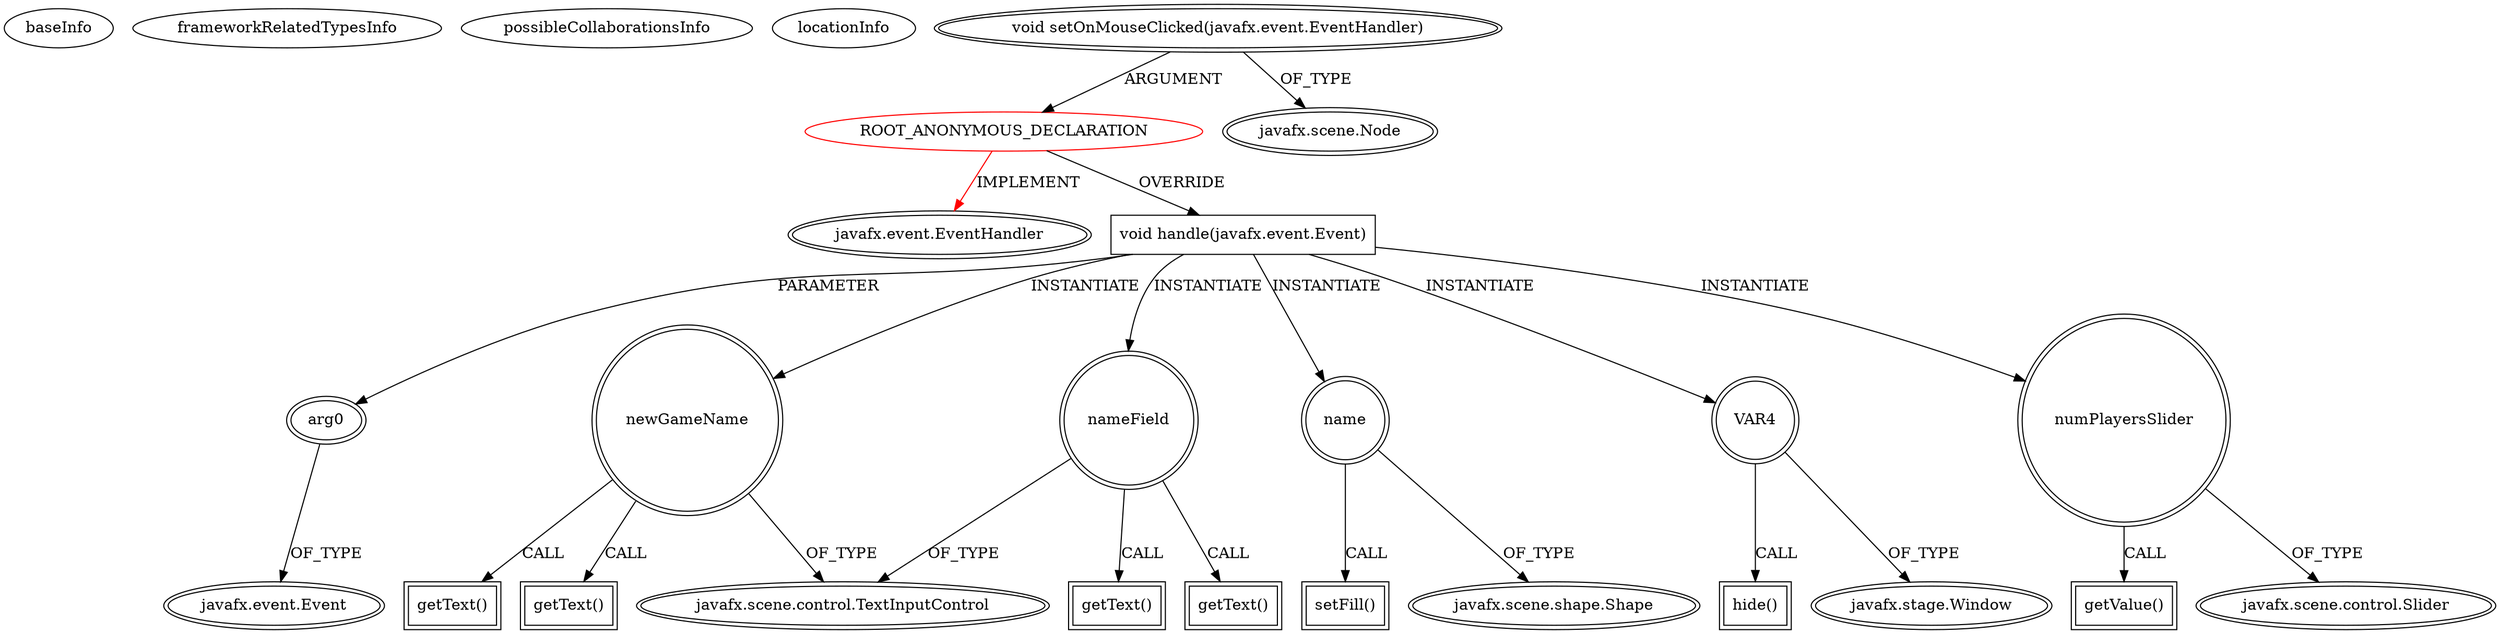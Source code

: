 digraph {
baseInfo[graphId=578,category="extension_graph",isAnonymous=true,possibleRelation=false]
frameworkRelatedTypesInfo[0="javafx.event.EventHandler"]
possibleCollaborationsInfo[]
locationInfo[projectName="JCake-CoupGameProgram",filePath="/JCake-CoupGameProgram/CoupGameProgram-master/src/game/remote/GameSelectionUI.java",contextSignature="void GameSelectionUI(java.lang.String[],java.io.PrintWriter,java.io.BufferedReader,java.lang.String)",graphId="578"]
0[label="ROOT_ANONYMOUS_DECLARATION",vertexType="ROOT_ANONYMOUS_DECLARATION",isFrameworkType=false,color=red]
1[label="javafx.event.EventHandler",vertexType="FRAMEWORK_INTERFACE_TYPE",isFrameworkType=true,peripheries=2]
2[label="void setOnMouseClicked(javafx.event.EventHandler)",vertexType="OUTSIDE_CALL",isFrameworkType=true,peripheries=2]
3[label="javafx.scene.Node",vertexType="FRAMEWORK_CLASS_TYPE",isFrameworkType=true,peripheries=2]
4[label="void handle(javafx.event.Event)",vertexType="OVERRIDING_METHOD_DECLARATION",isFrameworkType=false,shape=box]
5[label="arg0",vertexType="PARAMETER_DECLARATION",isFrameworkType=true,peripheries=2]
6[label="javafx.event.Event",vertexType="FRAMEWORK_CLASS_TYPE",isFrameworkType=true,peripheries=2]
7[label="nameField",vertexType="VARIABLE_EXPRESION",isFrameworkType=true,peripheries=2,shape=circle]
9[label="javafx.scene.control.TextInputControl",vertexType="FRAMEWORK_CLASS_TYPE",isFrameworkType=true,peripheries=2]
8[label="getText()",vertexType="INSIDE_CALL",isFrameworkType=true,peripheries=2,shape=box]
11[label="getText()",vertexType="INSIDE_CALL",isFrameworkType=true,peripheries=2,shape=box]
12[label="name",vertexType="VARIABLE_EXPRESION",isFrameworkType=true,peripheries=2,shape=circle]
14[label="javafx.scene.shape.Shape",vertexType="FRAMEWORK_CLASS_TYPE",isFrameworkType=true,peripheries=2]
13[label="setFill()",vertexType="INSIDE_CALL",isFrameworkType=true,peripheries=2,shape=box]
15[label="newGameName",vertexType="VARIABLE_EXPRESION",isFrameworkType=true,peripheries=2,shape=circle]
16[label="getText()",vertexType="INSIDE_CALL",isFrameworkType=true,peripheries=2,shape=box]
18[label="VAR4",vertexType="VARIABLE_EXPRESION",isFrameworkType=true,peripheries=2,shape=circle]
20[label="javafx.stage.Window",vertexType="FRAMEWORK_CLASS_TYPE",isFrameworkType=true,peripheries=2]
19[label="hide()",vertexType="INSIDE_CALL",isFrameworkType=true,peripheries=2,shape=box]
21[label="numPlayersSlider",vertexType="VARIABLE_EXPRESION",isFrameworkType=true,peripheries=2,shape=circle]
23[label="javafx.scene.control.Slider",vertexType="FRAMEWORK_CLASS_TYPE",isFrameworkType=true,peripheries=2]
22[label="getValue()",vertexType="INSIDE_CALL",isFrameworkType=true,peripheries=2,shape=box]
25[label="getText()",vertexType="INSIDE_CALL",isFrameworkType=true,peripheries=2,shape=box]
0->1[label="IMPLEMENT",color=red]
2->0[label="ARGUMENT"]
2->3[label="OF_TYPE"]
0->4[label="OVERRIDE"]
5->6[label="OF_TYPE"]
4->5[label="PARAMETER"]
4->7[label="INSTANTIATE"]
7->9[label="OF_TYPE"]
7->8[label="CALL"]
7->11[label="CALL"]
4->12[label="INSTANTIATE"]
12->14[label="OF_TYPE"]
12->13[label="CALL"]
4->15[label="INSTANTIATE"]
15->9[label="OF_TYPE"]
15->16[label="CALL"]
4->18[label="INSTANTIATE"]
18->20[label="OF_TYPE"]
18->19[label="CALL"]
4->21[label="INSTANTIATE"]
21->23[label="OF_TYPE"]
21->22[label="CALL"]
15->25[label="CALL"]
}
